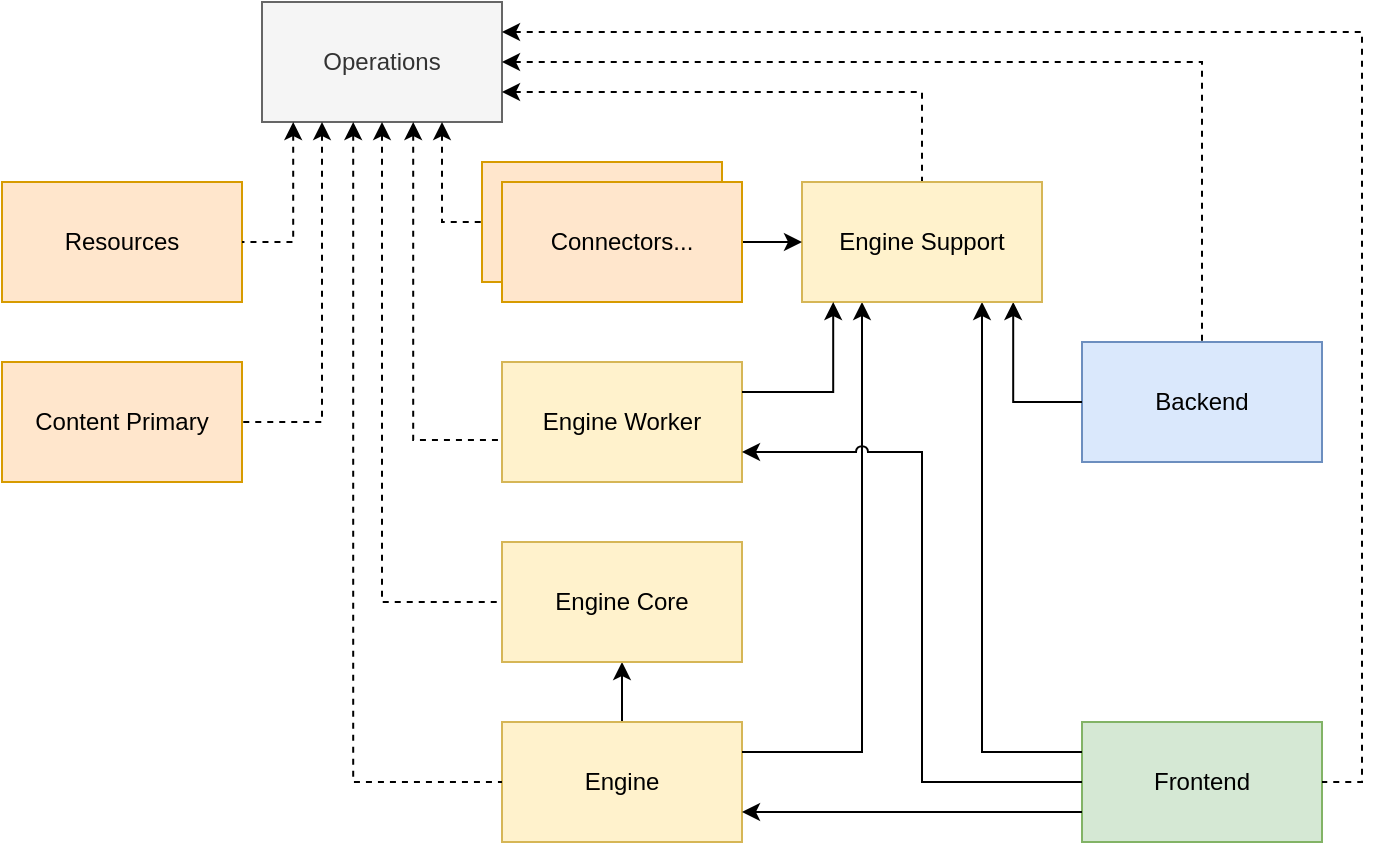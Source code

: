 <mxfile version="20.8.13" type="github">
  <diagram name="Page-1" id="2O5--SVngWuGJgE4CyUk">
    <mxGraphModel dx="1189" dy="773" grid="1" gridSize="10" guides="1" tooltips="1" connect="1" arrows="1" fold="1" page="1" pageScale="1" pageWidth="1169" pageHeight="827" math="0" shadow="0">
      <root>
        <mxCell id="0" />
        <mxCell id="1" parent="0" />
        <mxCell id="rVQpOM1ecwW65xV5ou1y-1" value="Operations" style="rounded=0;whiteSpace=wrap;html=1;points=[[0,0,0,0,0],[0,0.25,0,0,0],[0,0.5,0,0,0],[0,0.75,0,0,0],[0,1,0,0,0],[0.13,1,0,0,0],[0.25,0,0,0,0],[0.25,1,0,0,0],[0.38,1,0,0,0],[0.5,0,0,0,0],[0.5,1,0,0,0],[0.63,1,0,0,0],[0.75,0,0,0,0],[0.75,1,0,0,0],[0.88,1,0,0,0],[1,0,0,0,0],[1,0.25,0,0,0],[1,0.5,0,0,0],[1,0.75,0,0,0],[1,1,0,0,0]];fillColor=#f5f5f5;fontColor=#333333;strokeColor=#666666;" vertex="1" parent="1">
          <mxGeometry x="140" y="10" width="120" height="60" as="geometry" />
        </mxCell>
        <mxCell id="rVQpOM1ecwW65xV5ou1y-2" value="Resources" style="rounded=0;whiteSpace=wrap;html=1;fillColor=#ffe6cc;strokeColor=#d79b00;" vertex="1" parent="1">
          <mxGeometry x="10" y="100" width="120" height="60" as="geometry" />
        </mxCell>
        <mxCell id="rVQpOM1ecwW65xV5ou1y-3" value="" style="endArrow=none;html=1;rounded=0;entryX=1;entryY=0.5;entryDx=0;entryDy=0;exitX=0.25;exitY=1;exitDx=0;exitDy=0;endFill=0;startArrow=classic;startFill=1;edgeStyle=orthogonalEdgeStyle;jumpStyle=arc;dashed=1;exitPerimeter=0;" edge="1" parent="1" source="rVQpOM1ecwW65xV5ou1y-1" target="rVQpOM1ecwW65xV5ou1y-16">
          <mxGeometry width="50" height="50" relative="1" as="geometry">
            <mxPoint x="160" y="150" as="sourcePoint" />
            <mxPoint x="140" y="220" as="targetPoint" />
          </mxGeometry>
        </mxCell>
        <mxCell id="rVQpOM1ecwW65xV5ou1y-5" value="" style="endArrow=none;html=1;rounded=0;exitX=1;exitY=0.75;exitDx=0;exitDy=0;startArrow=classic;startFill=1;endFill=0;entryX=0.5;entryY=0;entryDx=0;entryDy=0;entryPerimeter=0;edgeStyle=orthogonalEdgeStyle;exitPerimeter=0;jumpStyle=arc;dashed=1;" edge="1" parent="1" source="rVQpOM1ecwW65xV5ou1y-1" target="rVQpOM1ecwW65xV5ou1y-28">
          <mxGeometry width="50" height="50" relative="1" as="geometry">
            <mxPoint x="290" y="160" as="sourcePoint" />
            <mxPoint x="450" y="130" as="targetPoint" />
          </mxGeometry>
        </mxCell>
        <mxCell id="rVQpOM1ecwW65xV5ou1y-26" value="" style="edgeStyle=orthogonalEdgeStyle;rounded=0;orthogonalLoop=1;jettySize=auto;html=1;startArrow=none;startFill=0;endArrow=classic;endFill=1;jumpStyle=arc;" edge="1" parent="1" source="rVQpOM1ecwW65xV5ou1y-6" target="rVQpOM1ecwW65xV5ou1y-7">
          <mxGeometry relative="1" as="geometry" />
        </mxCell>
        <mxCell id="rVQpOM1ecwW65xV5ou1y-6" value="Engine" style="rounded=0;whiteSpace=wrap;html=1;fillColor=#fff2cc;strokeColor=#d6b656;" vertex="1" parent="1">
          <mxGeometry x="260" y="370" width="120" height="60" as="geometry" />
        </mxCell>
        <mxCell id="rVQpOM1ecwW65xV5ou1y-7" value="Engine Core" style="rounded=0;whiteSpace=wrap;html=1;fillColor=#fff2cc;strokeColor=#d6b656;" vertex="1" parent="1">
          <mxGeometry x="260" y="280" width="120" height="60" as="geometry" />
        </mxCell>
        <mxCell id="rVQpOM1ecwW65xV5ou1y-10" value="" style="endArrow=none;html=1;rounded=0;entryX=0;entryY=0.5;entryDx=0;entryDy=0;exitX=0.38;exitY=1;exitDx=0;exitDy=0;startArrow=classic;startFill=1;endFill=0;exitPerimeter=0;edgeStyle=orthogonalEdgeStyle;jumpStyle=arc;dashed=1;" edge="1" parent="1" source="rVQpOM1ecwW65xV5ou1y-1" target="rVQpOM1ecwW65xV5ou1y-6">
          <mxGeometry width="50" height="50" relative="1" as="geometry">
            <mxPoint x="416.667" y="270" as="sourcePoint" />
            <mxPoint x="470" y="330" as="targetPoint" />
          </mxGeometry>
        </mxCell>
        <mxCell id="rVQpOM1ecwW65xV5ou1y-11" value="" style="endArrow=none;html=1;rounded=0;exitX=0.25;exitY=1;exitDx=0;exitDy=0;startArrow=classic;startFill=1;endFill=0;entryX=1;entryY=0.25;entryDx=0;entryDy=0;exitPerimeter=0;edgeStyle=orthogonalEdgeStyle;jumpStyle=arc;" edge="1" parent="1" source="rVQpOM1ecwW65xV5ou1y-28" target="rVQpOM1ecwW65xV5ou1y-6">
          <mxGeometry width="50" height="50" relative="1" as="geometry">
            <mxPoint x="570" y="160" as="sourcePoint" />
            <mxPoint x="530" y="450" as="targetPoint" />
          </mxGeometry>
        </mxCell>
        <mxCell id="rVQpOM1ecwW65xV5ou1y-12" value="" style="endArrow=none;html=1;rounded=0;entryX=0;entryY=0.5;entryDx=0;entryDy=0;exitX=0.5;exitY=1;exitDx=0;exitDy=0;startArrow=classic;startFill=1;endFill=0;exitPerimeter=0;edgeStyle=orthogonalEdgeStyle;jumpStyle=arc;dashed=1;" edge="1" parent="1" source="rVQpOM1ecwW65xV5ou1y-1" target="rVQpOM1ecwW65xV5ou1y-7">
          <mxGeometry width="50" height="50" relative="1" as="geometry">
            <mxPoint x="230" y="190" as="sourcePoint" />
            <mxPoint x="550" y="480" as="targetPoint" />
          </mxGeometry>
        </mxCell>
        <mxCell id="rVQpOM1ecwW65xV5ou1y-13" value="Engine Worker" style="rounded=0;whiteSpace=wrap;html=1;fillColor=#fff2cc;strokeColor=#d6b656;" vertex="1" parent="1">
          <mxGeometry x="260" y="190" width="120" height="60" as="geometry" />
        </mxCell>
        <mxCell id="rVQpOM1ecwW65xV5ou1y-15" value="" style="endArrow=none;html=1;rounded=0;entryX=0.008;entryY=0.65;entryDx=0;entryDy=0;exitX=0.63;exitY=1;exitDx=0;exitDy=0;entryPerimeter=0;startArrow=classic;startFill=1;endFill=0;exitPerimeter=0;edgeStyle=orthogonalEdgeStyle;jumpStyle=arc;dashed=1;" edge="1" parent="1" source="rVQpOM1ecwW65xV5ou1y-1" target="rVQpOM1ecwW65xV5ou1y-13">
          <mxGeometry width="50" height="50" relative="1" as="geometry">
            <mxPoint x="260" y="190" as="sourcePoint" />
            <mxPoint x="410" y="360" as="targetPoint" />
          </mxGeometry>
        </mxCell>
        <mxCell id="rVQpOM1ecwW65xV5ou1y-16" value="Content Primary" style="rounded=0;whiteSpace=wrap;html=1;fillColor=#ffe6cc;strokeColor=#d79b00;" vertex="1" parent="1">
          <mxGeometry x="10" y="190" width="120" height="60" as="geometry" />
        </mxCell>
        <mxCell id="rVQpOM1ecwW65xV5ou1y-17" value="" style="endArrow=none;html=1;rounded=0;entryX=1;entryY=0.5;entryDx=0;entryDy=0;startArrow=classic;startFill=1;endFill=0;jumpStyle=arc;dashed=1;exitX=0.13;exitY=1;exitDx=0;exitDy=0;exitPerimeter=0;edgeStyle=orthogonalEdgeStyle;" edge="1" parent="1" source="rVQpOM1ecwW65xV5ou1y-1" target="rVQpOM1ecwW65xV5ou1y-2">
          <mxGeometry width="50" height="50" relative="1" as="geometry">
            <mxPoint x="140" y="100" as="sourcePoint" />
            <mxPoint x="140" y="130" as="targetPoint" />
          </mxGeometry>
        </mxCell>
        <mxCell id="rVQpOM1ecwW65xV5ou1y-18" value="Backend" style="rounded=0;whiteSpace=wrap;html=1;fillColor=#dae8fc;strokeColor=#6c8ebf;" vertex="1" parent="1">
          <mxGeometry x="550" y="180" width="120" height="60" as="geometry" />
        </mxCell>
        <mxCell id="rVQpOM1ecwW65xV5ou1y-19" value="Frontend" style="rounded=0;whiteSpace=wrap;html=1;fillColor=#d5e8d4;strokeColor=#82b366;" vertex="1" parent="1">
          <mxGeometry x="550" y="370" width="120" height="60" as="geometry" />
        </mxCell>
        <mxCell id="rVQpOM1ecwW65xV5ou1y-20" value="" style="endArrow=none;html=1;rounded=0;exitX=0.88;exitY=1;exitDx=0;exitDy=0;entryX=0;entryY=0.5;entryDx=0;entryDy=0;startArrow=classic;startFill=1;endFill=0;exitPerimeter=0;edgeStyle=orthogonalEdgeStyle;jumpStyle=arc;" edge="1" parent="1" source="rVQpOM1ecwW65xV5ou1y-28" target="rVQpOM1ecwW65xV5ou1y-18">
          <mxGeometry width="50" height="50" relative="1" as="geometry">
            <mxPoint x="639" y="160" as="sourcePoint" />
            <mxPoint x="510" y="480" as="targetPoint" />
          </mxGeometry>
        </mxCell>
        <mxCell id="rVQpOM1ecwW65xV5ou1y-21" value="" style="endArrow=none;html=1;rounded=0;exitX=0.75;exitY=1;exitDx=0;exitDy=0;startArrow=classic;startFill=1;endFill=0;exitPerimeter=0;edgeStyle=orthogonalEdgeStyle;entryX=0;entryY=0.25;entryDx=0;entryDy=0;jumpStyle=arc;" edge="1" parent="1" source="rVQpOM1ecwW65xV5ou1y-28" target="rVQpOM1ecwW65xV5ou1y-19">
          <mxGeometry width="50" height="50" relative="1" as="geometry">
            <mxPoint x="623.04" y="158.98" as="sourcePoint" />
            <mxPoint x="830" y="360" as="targetPoint" />
          </mxGeometry>
        </mxCell>
        <mxCell id="rVQpOM1ecwW65xV5ou1y-22" value="" style="endArrow=none;html=1;rounded=0;exitX=1;exitY=0.5;exitDx=0;exitDy=0;entryX=0.5;entryY=0;entryDx=0;entryDy=0;startArrow=classic;startFill=1;endFill=0;exitPerimeter=0;edgeStyle=orthogonalEdgeStyle;jumpStyle=arc;dashed=1;" edge="1" parent="1" source="rVQpOM1ecwW65xV5ou1y-1" target="rVQpOM1ecwW65xV5ou1y-18">
          <mxGeometry width="50" height="50" relative="1" as="geometry">
            <mxPoint x="630" y="190" as="sourcePoint" />
            <mxPoint x="450" y="480" as="targetPoint" />
          </mxGeometry>
        </mxCell>
        <mxCell id="rVQpOM1ecwW65xV5ou1y-23" value="" style="endArrow=none;html=1;rounded=0;exitX=1;exitY=0.25;exitDx=0;exitDy=0;entryX=1;entryY=0.5;entryDx=0;entryDy=0;startArrow=classic;startFill=1;endFill=0;edgeStyle=orthogonalEdgeStyle;exitPerimeter=0;jumpStyle=arc;dashed=1;" edge="1" parent="1" source="rVQpOM1ecwW65xV5ou1y-1" target="rVQpOM1ecwW65xV5ou1y-19">
          <mxGeometry width="50" height="50" relative="1" as="geometry">
            <mxPoint x="260" y="130" as="sourcePoint" />
            <mxPoint x="890" y="310" as="targetPoint" />
            <Array as="points">
              <mxPoint x="690" y="25" />
              <mxPoint x="690" y="400" />
            </Array>
          </mxGeometry>
        </mxCell>
        <mxCell id="rVQpOM1ecwW65xV5ou1y-24" value="" style="endArrow=none;html=1;rounded=0;startArrow=classic;startFill=1;endFill=0;entryX=0;entryY=0.75;entryDx=0;entryDy=0;exitX=1;exitY=0.75;exitDx=0;exitDy=0;jumpStyle=arc;" edge="1" parent="1" source="rVQpOM1ecwW65xV5ou1y-6" target="rVQpOM1ecwW65xV5ou1y-19">
          <mxGeometry width="50" height="50" relative="1" as="geometry">
            <mxPoint x="520" y="475" as="sourcePoint" />
            <mxPoint x="980" y="490" as="targetPoint" />
          </mxGeometry>
        </mxCell>
        <mxCell id="rVQpOM1ecwW65xV5ou1y-27" value="" style="endArrow=none;html=1;rounded=0;exitX=1;exitY=0.75;exitDx=0;exitDy=0;entryX=0;entryY=0.5;entryDx=0;entryDy=0;startArrow=classic;startFill=1;endFill=0;edgeStyle=orthogonalEdgeStyle;jumpStyle=arc;" edge="1" parent="1" source="rVQpOM1ecwW65xV5ou1y-13" target="rVQpOM1ecwW65xV5ou1y-19">
          <mxGeometry width="50" height="50" relative="1" as="geometry">
            <mxPoint x="290" y="80" as="sourcePoint" />
            <mxPoint x="200" y="40" as="targetPoint" />
            <Array as="points">
              <mxPoint x="470" y="235" />
              <mxPoint x="470" y="400" />
            </Array>
          </mxGeometry>
        </mxCell>
        <mxCell id="rVQpOM1ecwW65xV5ou1y-28" value="Engine Support" style="rounded=0;whiteSpace=wrap;html=1;points=[[0,0,0,0,0],[0,0.25,0,0,0],[0,0.5,0,0,0],[0,0.75,0,0,0],[0,1,0,0,0],[0.13,1,0,0,0],[0.25,0,0,0,0],[0.25,1,0,0,0],[0.38,1,0,0,0],[0.5,0,0,0,0],[0.5,1,0,0,0],[0.63,1,0,0,0],[0.75,0,0,0,0],[0.75,1,0,0,0],[0.88,1,0,0,0],[1,0,0,0,0],[1,0.25,0,0,0],[1,0.5,0,0,0],[1,0.75,0,0,0],[1,1,0,0,0]];fillColor=#fff2cc;strokeColor=#d6b656;" vertex="1" parent="1">
          <mxGeometry x="410" y="100" width="120" height="60" as="geometry" />
        </mxCell>
        <mxCell id="rVQpOM1ecwW65xV5ou1y-29" value="" style="endArrow=classic;html=1;rounded=0;entryX=0.13;entryY=1;entryDx=0;entryDy=0;entryPerimeter=0;exitX=1;exitY=0.25;exitDx=0;exitDy=0;edgeStyle=orthogonalEdgeStyle;jumpStyle=arc;" edge="1" parent="1" source="rVQpOM1ecwW65xV5ou1y-13" target="rVQpOM1ecwW65xV5ou1y-28">
          <mxGeometry width="50" height="50" relative="1" as="geometry">
            <mxPoint x="460" y="220" as="sourcePoint" />
            <mxPoint x="550" y="180" as="targetPoint" />
          </mxGeometry>
        </mxCell>
        <mxCell id="rVQpOM1ecwW65xV5ou1y-30" value="" style="rounded=0;whiteSpace=wrap;html=1;fillColor=#ffe6cc;strokeColor=#d79b00;" vertex="1" parent="1">
          <mxGeometry x="250" y="90" width="120" height="60" as="geometry" />
        </mxCell>
        <mxCell id="rVQpOM1ecwW65xV5ou1y-31" value="" style="endArrow=none;html=1;rounded=0;entryX=0;entryY=0.5;entryDx=0;entryDy=0;exitX=0.75;exitY=1;exitDx=0;exitDy=0;endFill=0;startArrow=classic;startFill=1;edgeStyle=orthogonalEdgeStyle;jumpStyle=arc;dashed=1;exitPerimeter=0;" edge="1" parent="1" source="rVQpOM1ecwW65xV5ou1y-1" target="rVQpOM1ecwW65xV5ou1y-30">
          <mxGeometry width="50" height="50" relative="1" as="geometry">
            <mxPoint x="165.6" y="80" as="sourcePoint" />
            <mxPoint x="110" y="170" as="targetPoint" />
          </mxGeometry>
        </mxCell>
        <mxCell id="rVQpOM1ecwW65xV5ou1y-32" value="" style="endArrow=classic;html=1;rounded=0;entryX=0;entryY=0.5;entryDx=0;entryDy=0;entryPerimeter=0;jumpStyle=arc;exitX=1;exitY=0.5;exitDx=0;exitDy=0;" edge="1" parent="1" source="rVQpOM1ecwW65xV5ou1y-34" target="rVQpOM1ecwW65xV5ou1y-28">
          <mxGeometry width="50" height="50" relative="1" as="geometry">
            <mxPoint x="420" y="225" as="sourcePoint" />
            <mxPoint x="435.6" y="170" as="targetPoint" />
          </mxGeometry>
        </mxCell>
        <mxCell id="rVQpOM1ecwW65xV5ou1y-34" value="Connectors..." style="rounded=0;whiteSpace=wrap;html=1;fillColor=#ffe6cc;strokeColor=#d79b00;" vertex="1" parent="1">
          <mxGeometry x="260" y="100" width="120" height="60" as="geometry" />
        </mxCell>
      </root>
    </mxGraphModel>
  </diagram>
</mxfile>

